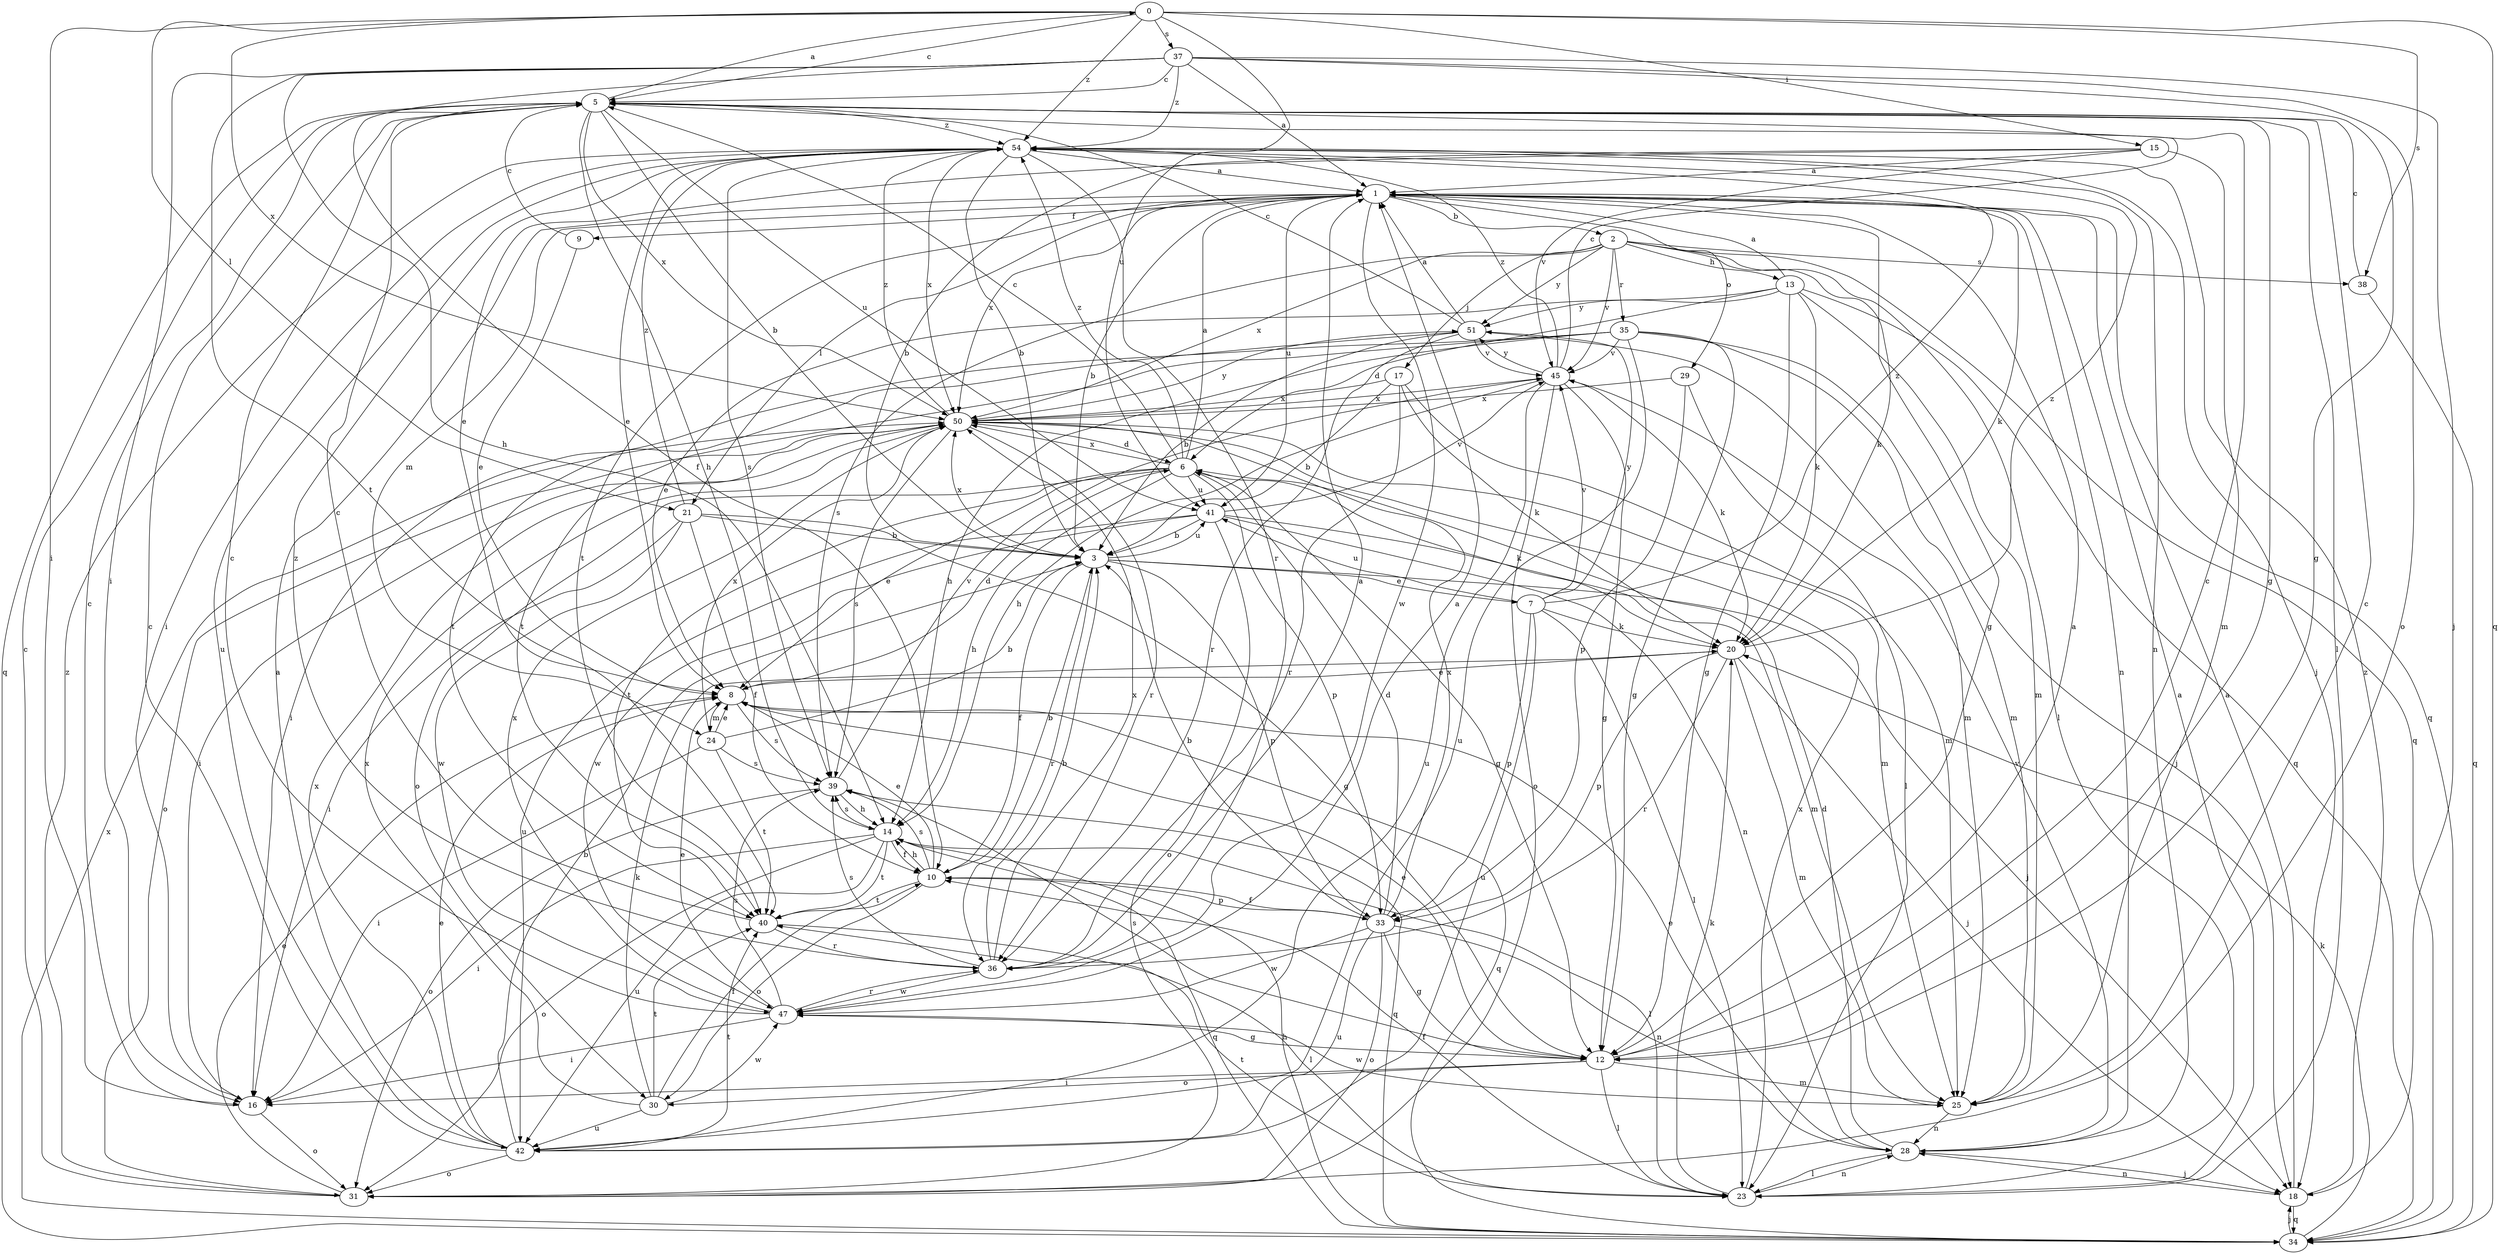 strict digraph  {
0;
1;
2;
3;
5;
6;
7;
8;
9;
10;
12;
13;
14;
15;
16;
17;
18;
20;
21;
23;
24;
25;
28;
29;
30;
31;
33;
34;
35;
36;
37;
38;
39;
40;
41;
42;
45;
47;
50;
51;
54;
0 -> 5  [label=c];
0 -> 15  [label=i];
0 -> 16  [label=i];
0 -> 21  [label=l];
0 -> 34  [label=q];
0 -> 37  [label=s];
0 -> 38  [label=s];
0 -> 41  [label=u];
0 -> 50  [label=x];
0 -> 54  [label=z];
1 -> 2  [label=b];
1 -> 3  [label=b];
1 -> 9  [label=f];
1 -> 12  [label=g];
1 -> 20  [label=k];
1 -> 21  [label=l];
1 -> 24  [label=m];
1 -> 28  [label=n];
1 -> 29  [label=o];
1 -> 34  [label=q];
1 -> 40  [label=t];
1 -> 41  [label=u];
1 -> 47  [label=w];
1 -> 50  [label=x];
2 -> 13  [label=h];
2 -> 17  [label=j];
2 -> 20  [label=k];
2 -> 23  [label=l];
2 -> 34  [label=q];
2 -> 35  [label=r];
2 -> 38  [label=s];
2 -> 39  [label=s];
2 -> 45  [label=v];
2 -> 50  [label=x];
2 -> 51  [label=y];
3 -> 7  [label=e];
3 -> 10  [label=f];
3 -> 18  [label=j];
3 -> 33  [label=p];
3 -> 36  [label=r];
3 -> 41  [label=u];
3 -> 50  [label=x];
5 -> 0  [label=a];
5 -> 3  [label=b];
5 -> 12  [label=g];
5 -> 14  [label=h];
5 -> 23  [label=l];
5 -> 34  [label=q];
5 -> 41  [label=u];
5 -> 50  [label=x];
5 -> 54  [label=z];
6 -> 1  [label=a];
6 -> 5  [label=c];
6 -> 8  [label=e];
6 -> 12  [label=g];
6 -> 14  [label=h];
6 -> 20  [label=k];
6 -> 30  [label=o];
6 -> 33  [label=p];
6 -> 40  [label=t];
6 -> 41  [label=u];
6 -> 50  [label=x];
6 -> 54  [label=z];
7 -> 20  [label=k];
7 -> 23  [label=l];
7 -> 33  [label=p];
7 -> 41  [label=u];
7 -> 42  [label=u];
7 -> 45  [label=v];
7 -> 51  [label=y];
7 -> 54  [label=z];
8 -> 6  [label=d];
8 -> 24  [label=m];
8 -> 34  [label=q];
8 -> 39  [label=s];
9 -> 5  [label=c];
9 -> 8  [label=e];
10 -> 3  [label=b];
10 -> 8  [label=e];
10 -> 14  [label=h];
10 -> 30  [label=o];
10 -> 33  [label=p];
10 -> 39  [label=s];
10 -> 40  [label=t];
12 -> 1  [label=a];
12 -> 5  [label=c];
12 -> 8  [label=e];
12 -> 16  [label=i];
12 -> 23  [label=l];
12 -> 25  [label=m];
12 -> 30  [label=o];
12 -> 39  [label=s];
13 -> 1  [label=a];
13 -> 6  [label=d];
13 -> 8  [label=e];
13 -> 12  [label=g];
13 -> 20  [label=k];
13 -> 25  [label=m];
13 -> 34  [label=q];
13 -> 51  [label=y];
14 -> 10  [label=f];
14 -> 16  [label=i];
14 -> 23  [label=l];
14 -> 31  [label=o];
14 -> 34  [label=q];
14 -> 39  [label=s];
14 -> 40  [label=t];
14 -> 42  [label=u];
15 -> 1  [label=a];
15 -> 3  [label=b];
15 -> 8  [label=e];
15 -> 25  [label=m];
15 -> 45  [label=v];
16 -> 5  [label=c];
16 -> 31  [label=o];
17 -> 3  [label=b];
17 -> 20  [label=k];
17 -> 25  [label=m];
17 -> 36  [label=r];
17 -> 50  [label=x];
18 -> 1  [label=a];
18 -> 28  [label=n];
18 -> 34  [label=q];
18 -> 54  [label=z];
20 -> 8  [label=e];
20 -> 18  [label=j];
20 -> 25  [label=m];
20 -> 33  [label=p];
20 -> 36  [label=r];
20 -> 54  [label=z];
21 -> 3  [label=b];
21 -> 10  [label=f];
21 -> 12  [label=g];
21 -> 16  [label=i];
21 -> 47  [label=w];
21 -> 54  [label=z];
23 -> 1  [label=a];
23 -> 10  [label=f];
23 -> 20  [label=k];
23 -> 28  [label=n];
23 -> 40  [label=t];
23 -> 50  [label=x];
24 -> 3  [label=b];
24 -> 8  [label=e];
24 -> 16  [label=i];
24 -> 39  [label=s];
24 -> 40  [label=t];
24 -> 50  [label=x];
25 -> 5  [label=c];
25 -> 28  [label=n];
25 -> 47  [label=w];
28 -> 6  [label=d];
28 -> 8  [label=e];
28 -> 18  [label=j];
28 -> 23  [label=l];
28 -> 45  [label=v];
29 -> 23  [label=l];
29 -> 33  [label=p];
29 -> 50  [label=x];
30 -> 10  [label=f];
30 -> 20  [label=k];
30 -> 40  [label=t];
30 -> 42  [label=u];
30 -> 47  [label=w];
30 -> 50  [label=x];
31 -> 5  [label=c];
31 -> 8  [label=e];
31 -> 54  [label=z];
33 -> 3  [label=b];
33 -> 6  [label=d];
33 -> 10  [label=f];
33 -> 12  [label=g];
33 -> 28  [label=n];
33 -> 31  [label=o];
33 -> 42  [label=u];
33 -> 47  [label=w];
33 -> 50  [label=x];
34 -> 14  [label=h];
34 -> 18  [label=j];
34 -> 20  [label=k];
34 -> 50  [label=x];
35 -> 12  [label=g];
35 -> 14  [label=h];
35 -> 16  [label=i];
35 -> 18  [label=j];
35 -> 25  [label=m];
35 -> 40  [label=t];
35 -> 42  [label=u];
35 -> 45  [label=v];
36 -> 1  [label=a];
36 -> 3  [label=b];
36 -> 39  [label=s];
36 -> 47  [label=w];
36 -> 50  [label=x];
36 -> 54  [label=z];
37 -> 1  [label=a];
37 -> 5  [label=c];
37 -> 10  [label=f];
37 -> 12  [label=g];
37 -> 14  [label=h];
37 -> 16  [label=i];
37 -> 18  [label=j];
37 -> 31  [label=o];
37 -> 40  [label=t];
37 -> 54  [label=z];
38 -> 5  [label=c];
38 -> 34  [label=q];
39 -> 14  [label=h];
39 -> 31  [label=o];
39 -> 34  [label=q];
39 -> 45  [label=v];
40 -> 5  [label=c];
40 -> 23  [label=l];
40 -> 36  [label=r];
41 -> 3  [label=b];
41 -> 25  [label=m];
41 -> 28  [label=n];
41 -> 31  [label=o];
41 -> 42  [label=u];
41 -> 45  [label=v];
41 -> 47  [label=w];
42 -> 1  [label=a];
42 -> 3  [label=b];
42 -> 5  [label=c];
42 -> 8  [label=e];
42 -> 31  [label=o];
42 -> 40  [label=t];
42 -> 50  [label=x];
45 -> 5  [label=c];
45 -> 12  [label=g];
45 -> 14  [label=h];
45 -> 20  [label=k];
45 -> 31  [label=o];
45 -> 42  [label=u];
45 -> 50  [label=x];
45 -> 51  [label=y];
45 -> 54  [label=z];
47 -> 1  [label=a];
47 -> 5  [label=c];
47 -> 8  [label=e];
47 -> 12  [label=g];
47 -> 16  [label=i];
47 -> 36  [label=r];
47 -> 39  [label=s];
47 -> 50  [label=x];
50 -> 6  [label=d];
50 -> 16  [label=i];
50 -> 25  [label=m];
50 -> 31  [label=o];
50 -> 36  [label=r];
50 -> 39  [label=s];
50 -> 51  [label=y];
50 -> 54  [label=z];
51 -> 1  [label=a];
51 -> 3  [label=b];
51 -> 5  [label=c];
51 -> 25  [label=m];
51 -> 36  [label=r];
51 -> 40  [label=t];
51 -> 45  [label=v];
54 -> 1  [label=a];
54 -> 3  [label=b];
54 -> 8  [label=e];
54 -> 16  [label=i];
54 -> 18  [label=j];
54 -> 28  [label=n];
54 -> 36  [label=r];
54 -> 39  [label=s];
54 -> 42  [label=u];
54 -> 50  [label=x];
}
